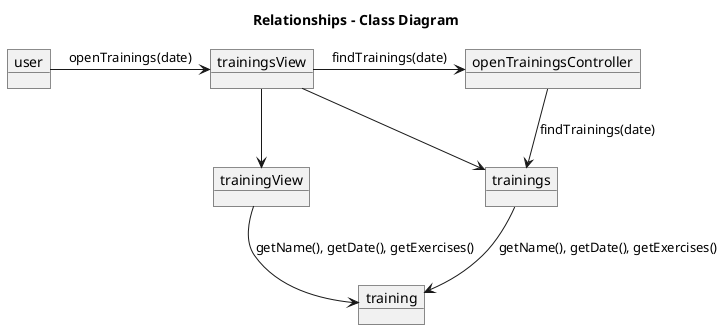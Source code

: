 @startuml

title Relationships - Class Diagram

object user
object trainingsView
object openTrainingsController
object trainings
object training
object trainingView

user -right-> trainingsView : openTrainings(date)
trainingsView -right-> openTrainingsController : findTrainings(date)
openTrainingsController --> trainings : findTrainings(date)
trainings --> training : getName(), getDate(), getExercises()
trainingsView --> trainings
trainingsView --> trainingView
trainingView --> training : getName(), getDate(), getExercises()
@enduml
